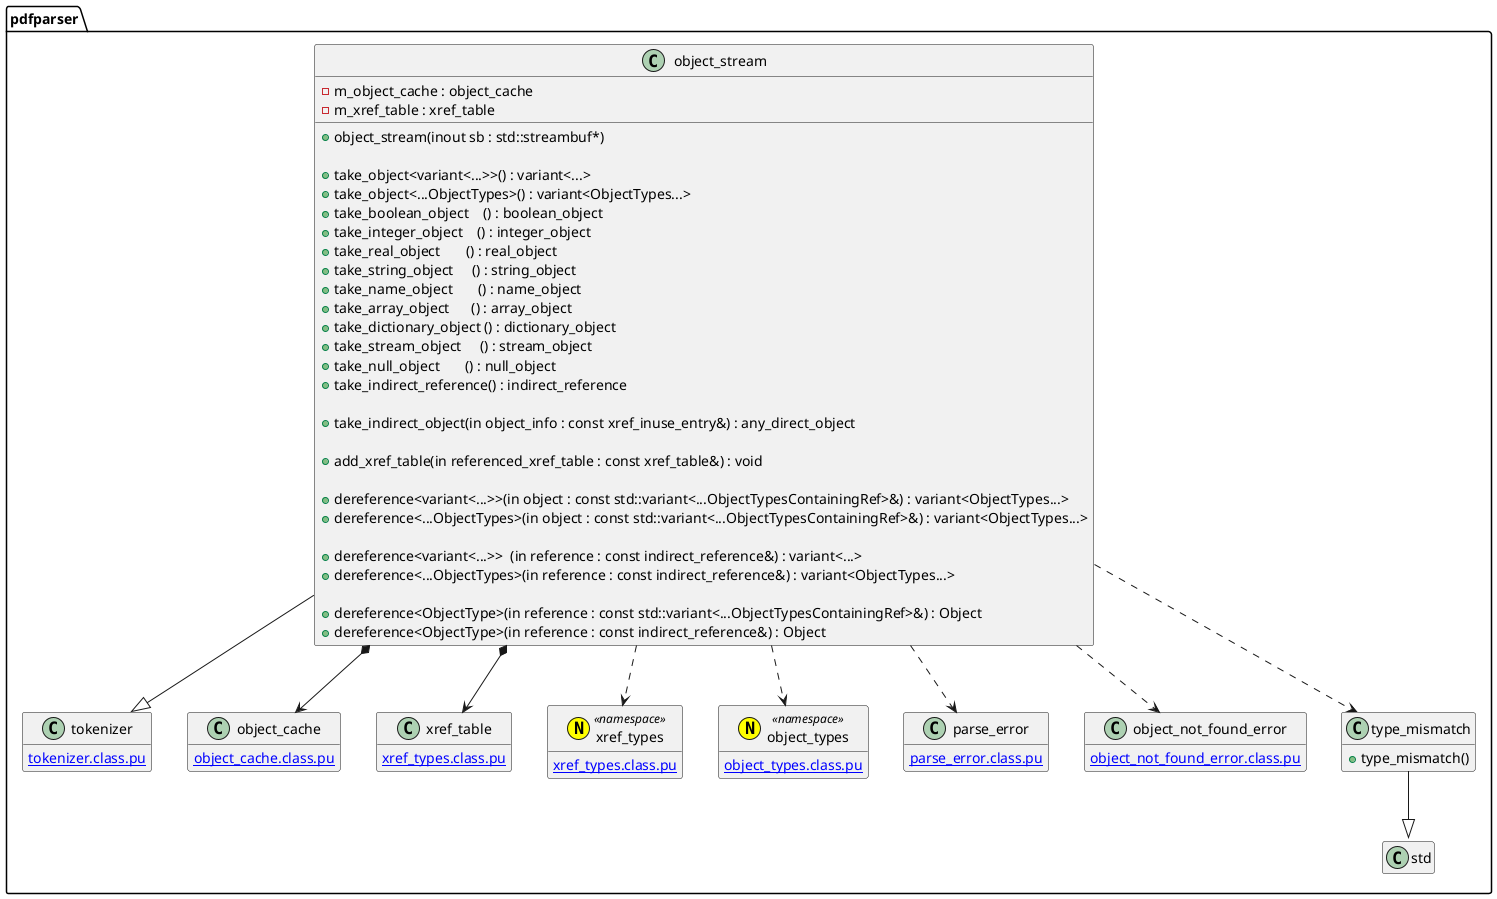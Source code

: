 @startuml object_stream
hide empty members
namespace pdfparser {
class object_stream {
	-m_object_cache : object_cache
	-m_xref_table : xref_table
	+object_stream(inout sb : std::streambuf*)

	+take_object<variant<...>>() : variant<...>
	+take_object<...ObjectTypes>() : variant<ObjectTypes...>
	+take_boolean_object    () : boolean_object
	+take_integer_object    () : integer_object
	+take_real_object       () : real_object
	+take_string_object     () : string_object
	+take_name_object       () : name_object
	+take_array_object      () : array_object
	+take_dictionary_object () : dictionary_object
	+take_stream_object     () : stream_object
	+take_null_object       () : null_object
	+take_indirect_reference() : indirect_reference

	+take_indirect_object(in object_info : const xref_inuse_entry&) : any_direct_object

	+add_xref_table(in referenced_xref_table : const xref_table&) : void

	' from object_cache
	' NOTE: variant 版は必要になったら実装
	+dereference<variant<...>>(in object : const std::variant<...ObjectTypesContainingRef>&) : variant<ObjectTypes...>
	+dereference<...ObjectTypes>(in object : const std::variant<...ObjectTypesContainingRef>&) : variant<ObjectTypes...>

	' NOTE: variant 版は必要になったら実装
	+dereference<variant<...>>  (in reference : const indirect_reference&) : variant<...>
	+dereference<...ObjectTypes>(in reference : const indirect_reference&) : variant<ObjectTypes...>

	+dereference<ObjectType>(in reference : const std::variant<...ObjectTypesContainingRef>&) : Object
	+dereference<ObjectType>(in reference : const indirect_reference&) : Object
}
object_stream --|> tokenizer
object_stream *--> object_cache
object_stream *--> xref_table
object_stream ..> xref_types
object_stream ..> object_types
object_stream ..> parse_error
object_stream ..> object_not_found_error
object_stream ..> type_mismatch


class tokenizer {
	[[tokenizer.class.pu]]
}
class xref_table {
	[[xref_types.class.pu]]
}
class object_cache {
	[[object_cache.class.pu]]
}
annotation xref_types <<(N, yellow) namespace>> {
	[[xref_types.class.pu]]
}
annotation object_types <<(N, yellow) namespace>> {
	[[object_types.class.pu]]
}
class parse_error {
	[[parse_error.class.pu]]
}
class object_not_found_error {
	[[object_not_found_error.class.pu]]
}
class type_mismatch {
	+type_mismatch()
}
type_mismatch --|> std::runtime_error
}
@enduml

